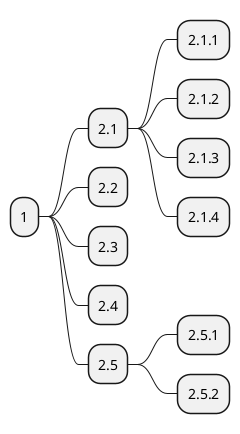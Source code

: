 @startmindmap
* 1
** 2.1
*** 2.1.1
*** 2.1.2
*** 2.1.3
*** 2.1.4
** 2.2
** 2.3
** 2.4
** 2.5
*** 2.5.1
*** 2.5.2
@endmindmap